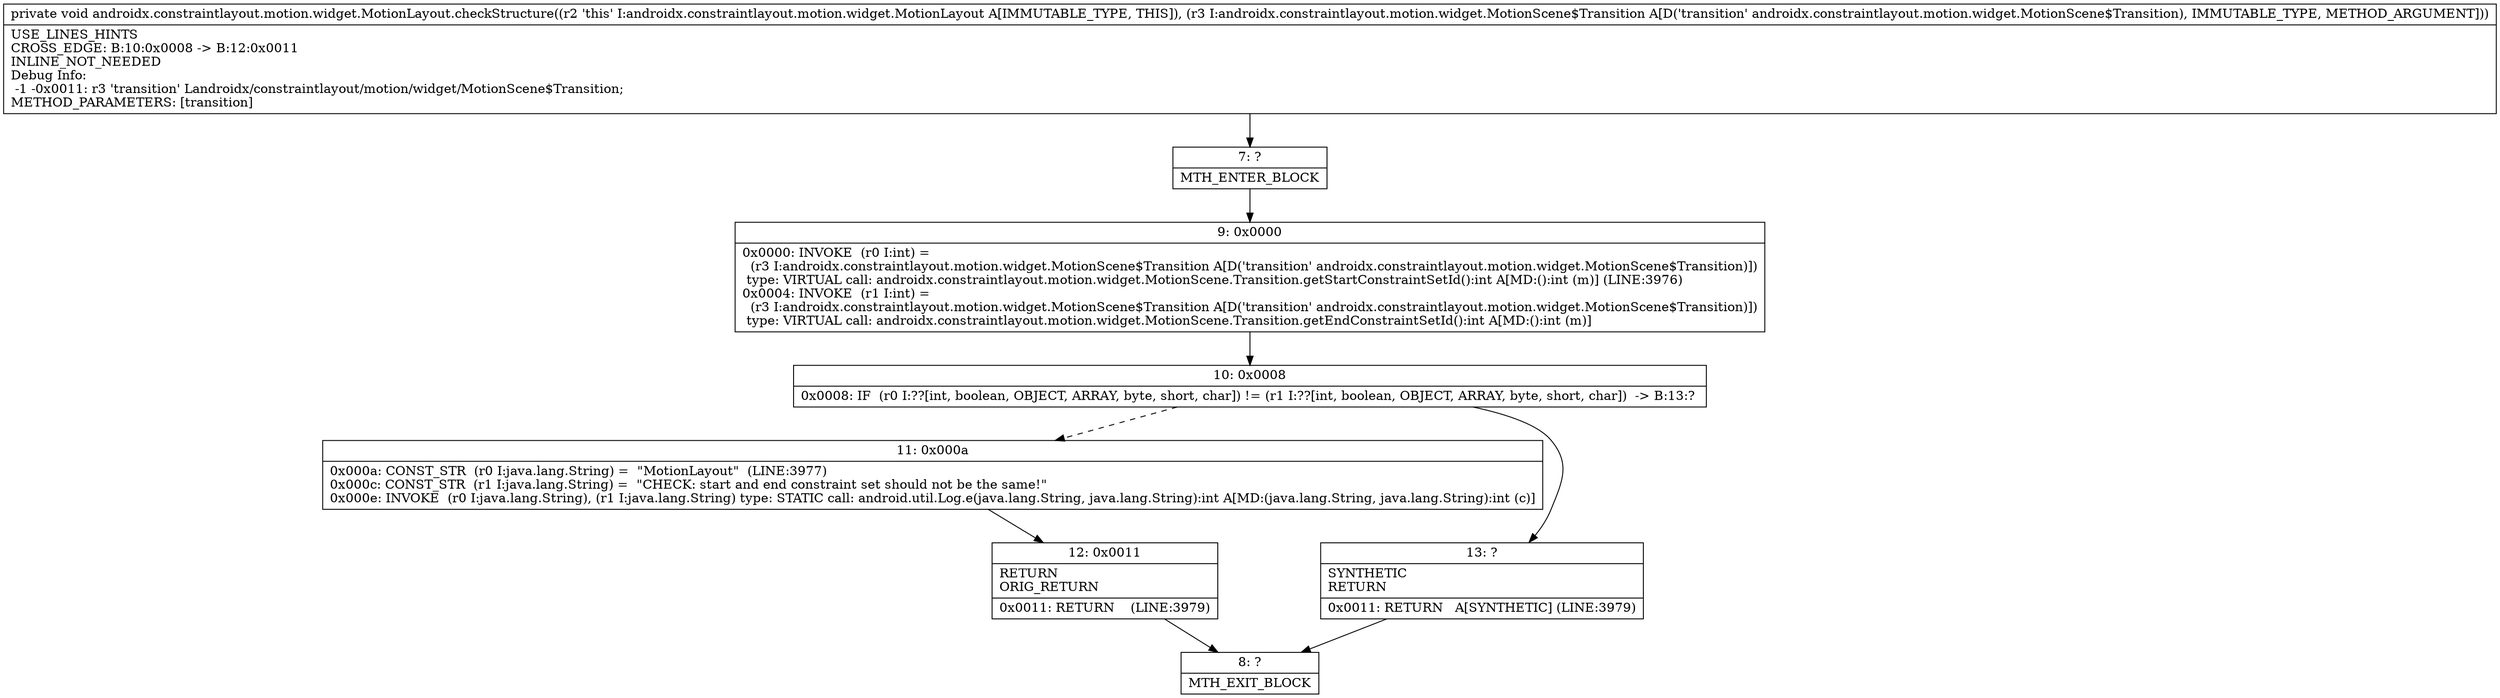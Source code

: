 digraph "CFG forandroidx.constraintlayout.motion.widget.MotionLayout.checkStructure(Landroidx\/constraintlayout\/motion\/widget\/MotionScene$Transition;)V" {
Node_7 [shape=record,label="{7\:\ ?|MTH_ENTER_BLOCK\l}"];
Node_9 [shape=record,label="{9\:\ 0x0000|0x0000: INVOKE  (r0 I:int) = \l  (r3 I:androidx.constraintlayout.motion.widget.MotionScene$Transition A[D('transition' androidx.constraintlayout.motion.widget.MotionScene$Transition)])\l type: VIRTUAL call: androidx.constraintlayout.motion.widget.MotionScene.Transition.getStartConstraintSetId():int A[MD:():int (m)] (LINE:3976)\l0x0004: INVOKE  (r1 I:int) = \l  (r3 I:androidx.constraintlayout.motion.widget.MotionScene$Transition A[D('transition' androidx.constraintlayout.motion.widget.MotionScene$Transition)])\l type: VIRTUAL call: androidx.constraintlayout.motion.widget.MotionScene.Transition.getEndConstraintSetId():int A[MD:():int (m)]\l}"];
Node_10 [shape=record,label="{10\:\ 0x0008|0x0008: IF  (r0 I:??[int, boolean, OBJECT, ARRAY, byte, short, char]) != (r1 I:??[int, boolean, OBJECT, ARRAY, byte, short, char])  \-\> B:13:? \l}"];
Node_11 [shape=record,label="{11\:\ 0x000a|0x000a: CONST_STR  (r0 I:java.lang.String) =  \"MotionLayout\"  (LINE:3977)\l0x000c: CONST_STR  (r1 I:java.lang.String) =  \"CHECK: start and end constraint set should not be the same!\" \l0x000e: INVOKE  (r0 I:java.lang.String), (r1 I:java.lang.String) type: STATIC call: android.util.Log.e(java.lang.String, java.lang.String):int A[MD:(java.lang.String, java.lang.String):int (c)]\l}"];
Node_12 [shape=record,label="{12\:\ 0x0011|RETURN\lORIG_RETURN\l|0x0011: RETURN    (LINE:3979)\l}"];
Node_8 [shape=record,label="{8\:\ ?|MTH_EXIT_BLOCK\l}"];
Node_13 [shape=record,label="{13\:\ ?|SYNTHETIC\lRETURN\l|0x0011: RETURN   A[SYNTHETIC] (LINE:3979)\l}"];
MethodNode[shape=record,label="{private void androidx.constraintlayout.motion.widget.MotionLayout.checkStructure((r2 'this' I:androidx.constraintlayout.motion.widget.MotionLayout A[IMMUTABLE_TYPE, THIS]), (r3 I:androidx.constraintlayout.motion.widget.MotionScene$Transition A[D('transition' androidx.constraintlayout.motion.widget.MotionScene$Transition), IMMUTABLE_TYPE, METHOD_ARGUMENT]))  | USE_LINES_HINTS\lCROSS_EDGE: B:10:0x0008 \-\> B:12:0x0011\lINLINE_NOT_NEEDED\lDebug Info:\l  \-1 \-0x0011: r3 'transition' Landroidx\/constraintlayout\/motion\/widget\/MotionScene$Transition;\lMETHOD_PARAMETERS: [transition]\l}"];
MethodNode -> Node_7;Node_7 -> Node_9;
Node_9 -> Node_10;
Node_10 -> Node_11[style=dashed];
Node_10 -> Node_13;
Node_11 -> Node_12;
Node_12 -> Node_8;
Node_13 -> Node_8;
}

